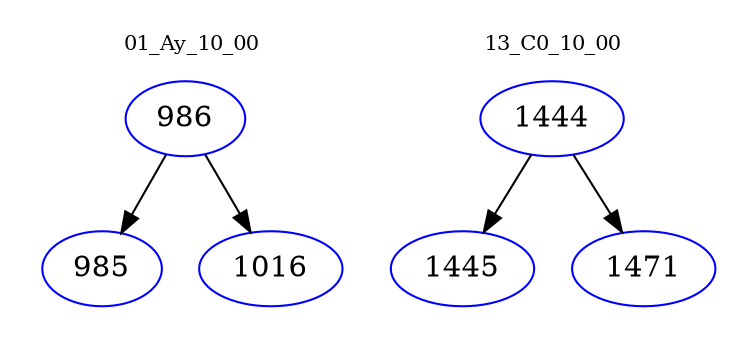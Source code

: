 digraph{
subgraph cluster_0 {
color = white
label = "01_Ay_10_00";
fontsize=10;
T0_986 [label="986", color="blue"]
T0_986 -> T0_985 [color="black"]
T0_985 [label="985", color="blue"]
T0_986 -> T0_1016 [color="black"]
T0_1016 [label="1016", color="blue"]
}
subgraph cluster_1 {
color = white
label = "13_C0_10_00";
fontsize=10;
T1_1444 [label="1444", color="blue"]
T1_1444 -> T1_1445 [color="black"]
T1_1445 [label="1445", color="blue"]
T1_1444 -> T1_1471 [color="black"]
T1_1471 [label="1471", color="blue"]
}
}
